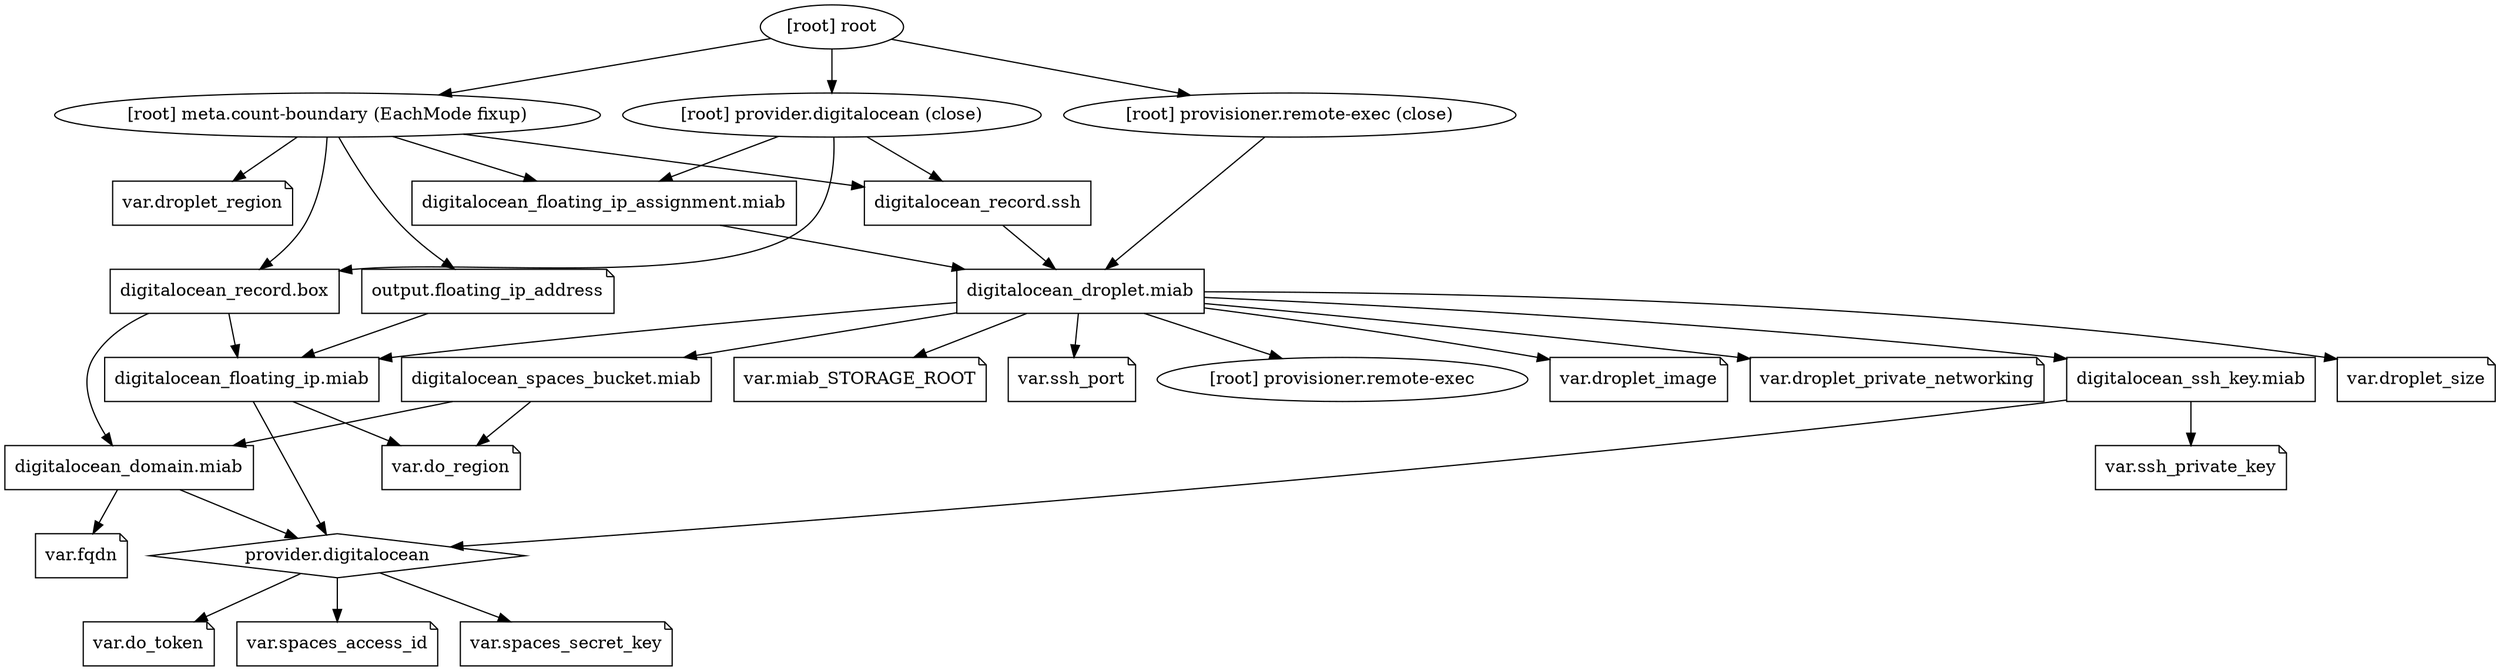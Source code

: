 digraph {
	compound = "true"
	newrank = "true"
	subgraph "root" {
		"[root] digitalocean_domain.miab" [label = "digitalocean_domain.miab", shape = "box"]
		"[root] digitalocean_droplet.miab" [label = "digitalocean_droplet.miab", shape = "box"]
		"[root] digitalocean_floating_ip.miab" [label = "digitalocean_floating_ip.miab", shape = "box"]
		"[root] digitalocean_floating_ip_assignment.miab" [label = "digitalocean_floating_ip_assignment.miab", shape = "box"]
		"[root] digitalocean_record.box" [label = "digitalocean_record.box", shape = "box"]
		"[root] digitalocean_record.ssh" [label = "digitalocean_record.ssh", shape = "box"]
		"[root] digitalocean_spaces_bucket.miab" [label = "digitalocean_spaces_bucket.miab", shape = "box"]
		"[root] digitalocean_ssh_key.miab" [label = "digitalocean_ssh_key.miab", shape = "box"]
		"[root] output.floating_ip_address" [label = "output.floating_ip_address", shape = "note"]
		"[root] provider.digitalocean" [label = "provider.digitalocean", shape = "diamond"]
		"[root] var.do_region" [label = "var.do_region", shape = "note"]
		"[root] var.do_token" [label = "var.do_token", shape = "note"]
		"[root] var.droplet_image" [label = "var.droplet_image", shape = "note"]
		"[root] var.droplet_private_networking" [label = "var.droplet_private_networking", shape = "note"]
		"[root] var.droplet_region" [label = "var.droplet_region", shape = "note"]
		"[root] var.droplet_size" [label = "var.droplet_size", shape = "note"]
		"[root] var.fqdn" [label = "var.fqdn", shape = "note"]
		"[root] var.miab_STORAGE_ROOT" [label = "var.miab_STORAGE_ROOT", shape = "note"]
		"[root] var.spaces_access_id" [label = "var.spaces_access_id", shape = "note"]
		"[root] var.spaces_secret_key" [label = "var.spaces_secret_key", shape = "note"]
		"[root] var.ssh_port" [label = "var.ssh_port", shape = "note"]
		"[root] var.ssh_private_key" [label = "var.ssh_private_key", shape = "note"]
		"[root] digitalocean_domain.miab" -> "[root] provider.digitalocean"
		"[root] digitalocean_domain.miab" -> "[root] var.fqdn"
		"[root] digitalocean_droplet.miab" -> "[root] digitalocean_floating_ip.miab"
		"[root] digitalocean_droplet.miab" -> "[root] digitalocean_spaces_bucket.miab"
		"[root] digitalocean_droplet.miab" -> "[root] digitalocean_ssh_key.miab"
		"[root] digitalocean_droplet.miab" -> "[root] provisioner.remote-exec"
		"[root] digitalocean_droplet.miab" -> "[root] var.droplet_image"
		"[root] digitalocean_droplet.miab" -> "[root] var.droplet_private_networking"
		"[root] digitalocean_droplet.miab" -> "[root] var.droplet_size"
		"[root] digitalocean_droplet.miab" -> "[root] var.miab_STORAGE_ROOT"
		"[root] digitalocean_droplet.miab" -> "[root] var.ssh_port"
		"[root] digitalocean_floating_ip.miab" -> "[root] provider.digitalocean"
		"[root] digitalocean_floating_ip.miab" -> "[root] var.do_region"
		"[root] digitalocean_floating_ip_assignment.miab" -> "[root] digitalocean_droplet.miab"
		"[root] digitalocean_record.box" -> "[root] digitalocean_domain.miab"
		"[root] digitalocean_record.box" -> "[root] digitalocean_floating_ip.miab"
		"[root] digitalocean_record.ssh" -> "[root] digitalocean_droplet.miab"
		"[root] digitalocean_spaces_bucket.miab" -> "[root] digitalocean_domain.miab"
		"[root] digitalocean_spaces_bucket.miab" -> "[root] var.do_region"
		"[root] digitalocean_ssh_key.miab" -> "[root] provider.digitalocean"
		"[root] digitalocean_ssh_key.miab" -> "[root] var.ssh_private_key"
		"[root] meta.count-boundary (EachMode fixup)" -> "[root] digitalocean_floating_ip_assignment.miab"
		"[root] meta.count-boundary (EachMode fixup)" -> "[root] digitalocean_record.box"
		"[root] meta.count-boundary (EachMode fixup)" -> "[root] digitalocean_record.ssh"
		"[root] meta.count-boundary (EachMode fixup)" -> "[root] output.floating_ip_address"
		"[root] meta.count-boundary (EachMode fixup)" -> "[root] var.droplet_region"
		"[root] output.floating_ip_address" -> "[root] digitalocean_floating_ip.miab"
		"[root] provider.digitalocean (close)" -> "[root] digitalocean_floating_ip_assignment.miab"
		"[root] provider.digitalocean (close)" -> "[root] digitalocean_record.box"
		"[root] provider.digitalocean (close)" -> "[root] digitalocean_record.ssh"
		"[root] provider.digitalocean" -> "[root] var.do_token"
		"[root] provider.digitalocean" -> "[root] var.spaces_access_id"
		"[root] provider.digitalocean" -> "[root] var.spaces_secret_key"
		"[root] provisioner.remote-exec (close)" -> "[root] digitalocean_droplet.miab"
		"[root] root" -> "[root] meta.count-boundary (EachMode fixup)"
		"[root] root" -> "[root] provider.digitalocean (close)"
		"[root] root" -> "[root] provisioner.remote-exec (close)"
	}
}

